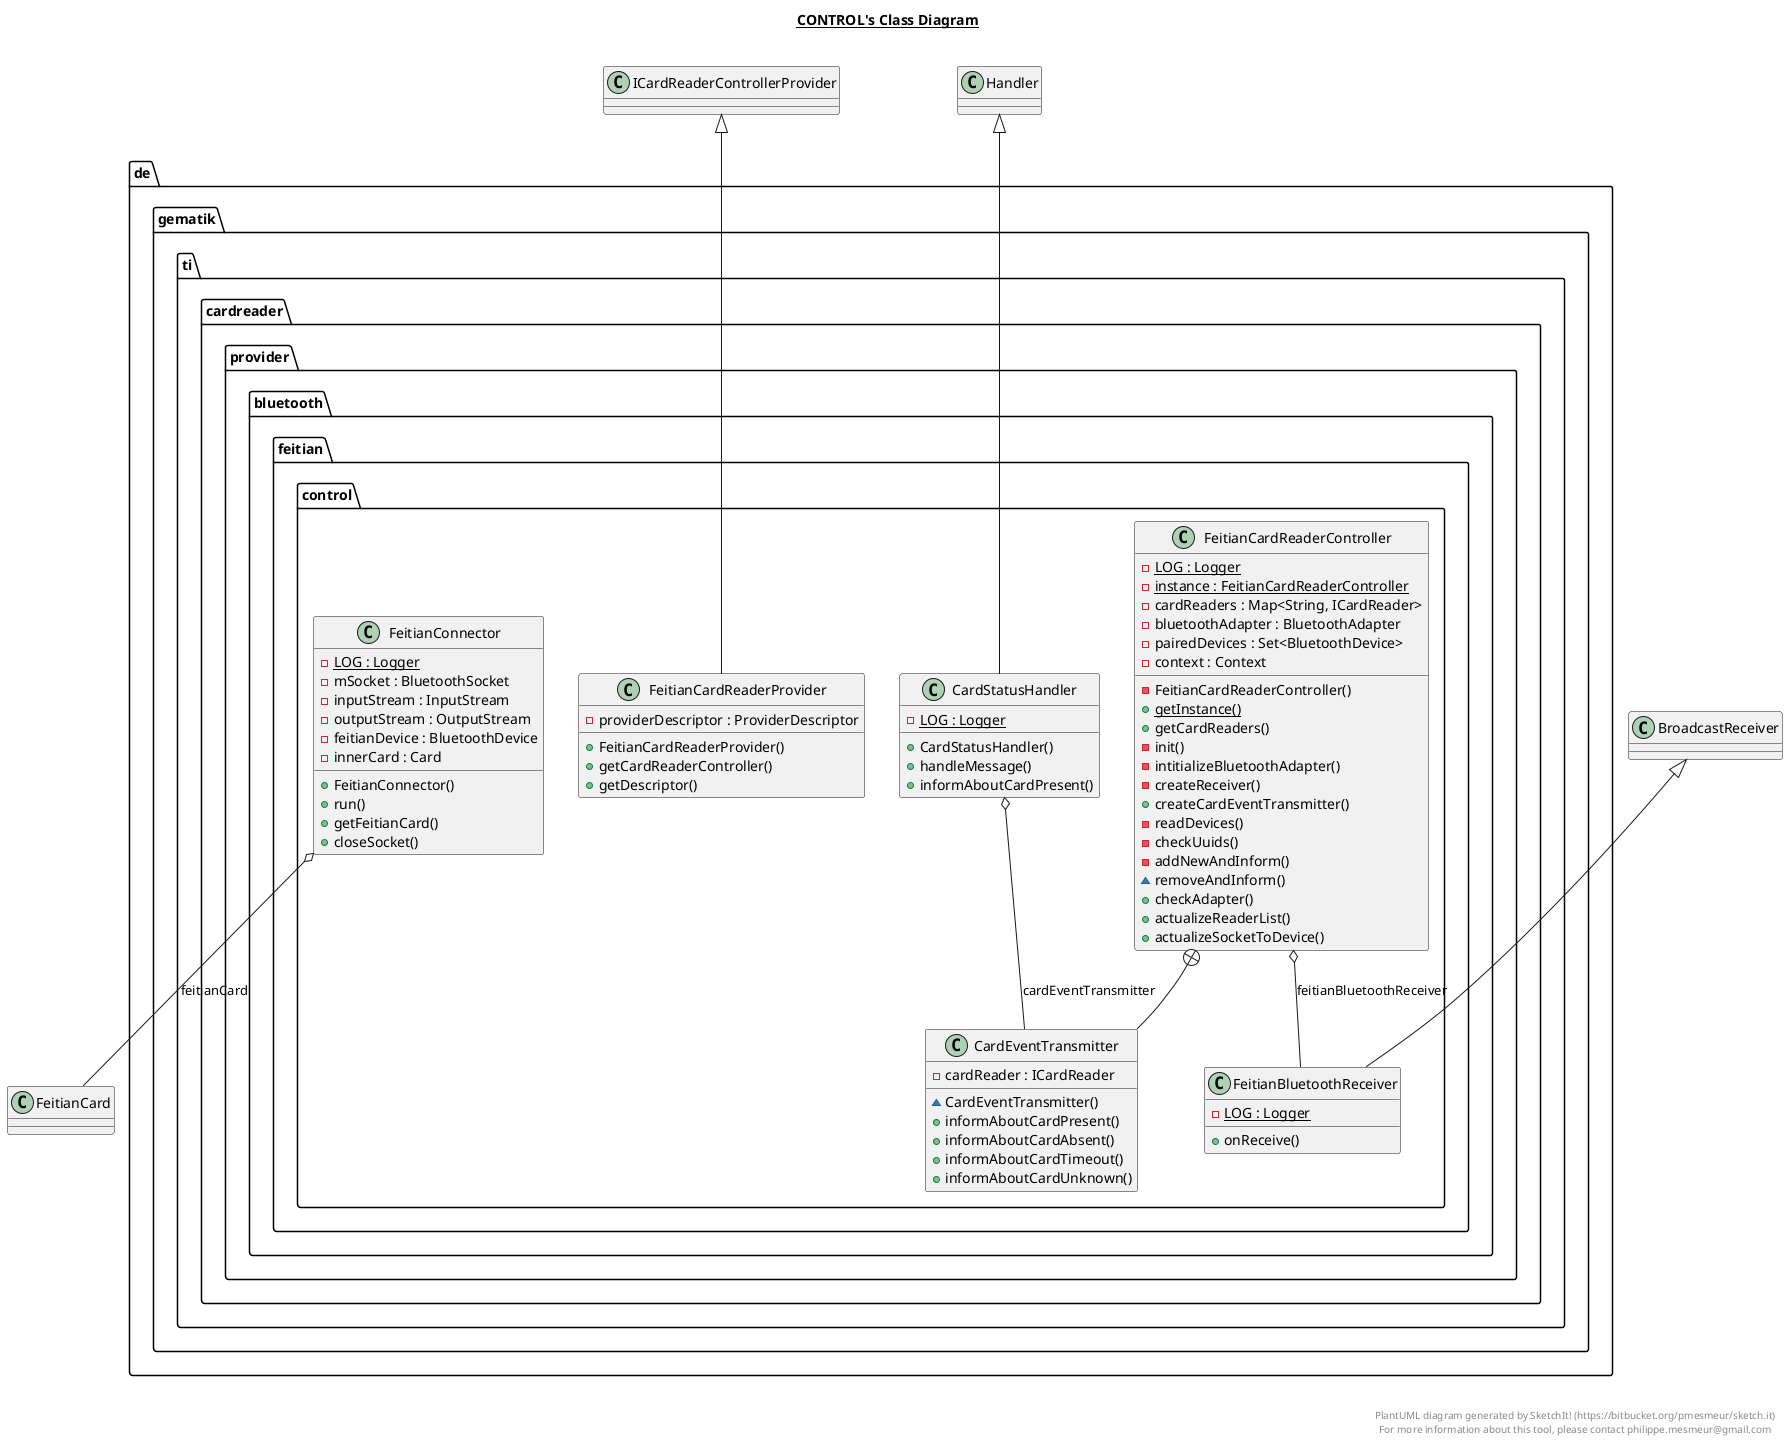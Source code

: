 @startuml

title __CONTROL's Class Diagram__\n

  package de.gematik.ti.cardreader.provider.bluetooth.feitian {
    package de.gematik.ti.cardreader.provider.bluetooth.feitian.control {
      class CardStatusHandler {
          {static} - LOG : Logger
          + CardStatusHandler()
          + handleMessage()
          + informAboutCardPresent()
      }
    }
  }
  

  package de.gematik.ti.cardreader.provider.bluetooth.feitian {
    package de.gematik.ti.cardreader.provider.bluetooth.feitian.control {
      class FeitianBluetoothReceiver {
          {static} - LOG : Logger
          + onReceive()
      }
    }
  }
  

  package de.gematik.ti.cardreader.provider.bluetooth.feitian {
    package de.gematik.ti.cardreader.provider.bluetooth.feitian.control {
      class FeitianCardReaderController {
          {static} - LOG : Logger
          {static} - instance : FeitianCardReaderController
          - cardReaders : Map<String, ICardReader>
          - bluetoothAdapter : BluetoothAdapter
          - pairedDevices : Set<BluetoothDevice>
          - context : Context
          - FeitianCardReaderController()
          {static} + getInstance()
          + getCardReaders()
          - init()
          - intitializeBluetoothAdapter()
          - createReceiver()
          + createCardEventTransmitter()
          - readDevices()
          - checkUuids()
          - addNewAndInform()
          ~ removeAndInform()
          + checkAdapter()
          + actualizeReaderList()
          + actualizeSocketToDevice()
      }
    }
  }
  

  package de.gematik.ti.cardreader.provider.bluetooth.feitian {
    package de.gematik.ti.cardreader.provider.bluetooth.feitian.control {
      class CardEventTransmitter {
          - cardReader : ICardReader
          ~ CardEventTransmitter()
          + informAboutCardPresent()
          + informAboutCardAbsent()
          + informAboutCardTimeout()
          + informAboutCardUnknown()
      }
    }
  }
  

  package de.gematik.ti.cardreader.provider.bluetooth.feitian {
    package de.gematik.ti.cardreader.provider.bluetooth.feitian.control {
      class FeitianCardReaderProvider {
          - providerDescriptor : ProviderDescriptor
          + FeitianCardReaderProvider()
          + getCardReaderController()
          + getDescriptor()
      }
    }
  }
  

  package de.gematik.ti.cardreader.provider.bluetooth.feitian {
    package de.gematik.ti.cardreader.provider.bluetooth.feitian.control {
      class FeitianConnector {
          {static} - LOG : Logger
          - mSocket : BluetoothSocket
          - inputStream : InputStream
          - outputStream : OutputStream
          - feitianDevice : BluetoothDevice
          - innerCard : Card
          + FeitianConnector()
          + run()
          + getFeitianCard()
          + closeSocket()
      }
    }
  }
  

  CardStatusHandler -up-|> Handler
  CardStatusHandler o-- CardEventTransmitter : cardEventTransmitter
  FeitianBluetoothReceiver -up-|> BroadcastReceiver
  FeitianCardReaderController o-- FeitianBluetoothReceiver : feitianBluetoothReceiver
  FeitianCardReaderController +-down- CardEventTransmitter
  FeitianCardReaderProvider -up-|> ICardReaderControllerProvider
  FeitianConnector o-- FeitianCard : feitianCard


right footer


PlantUML diagram generated by SketchIt! (https://bitbucket.org/pmesmeur/sketch.it)
For more information about this tool, please contact philippe.mesmeur@gmail.com
endfooter

@enduml
